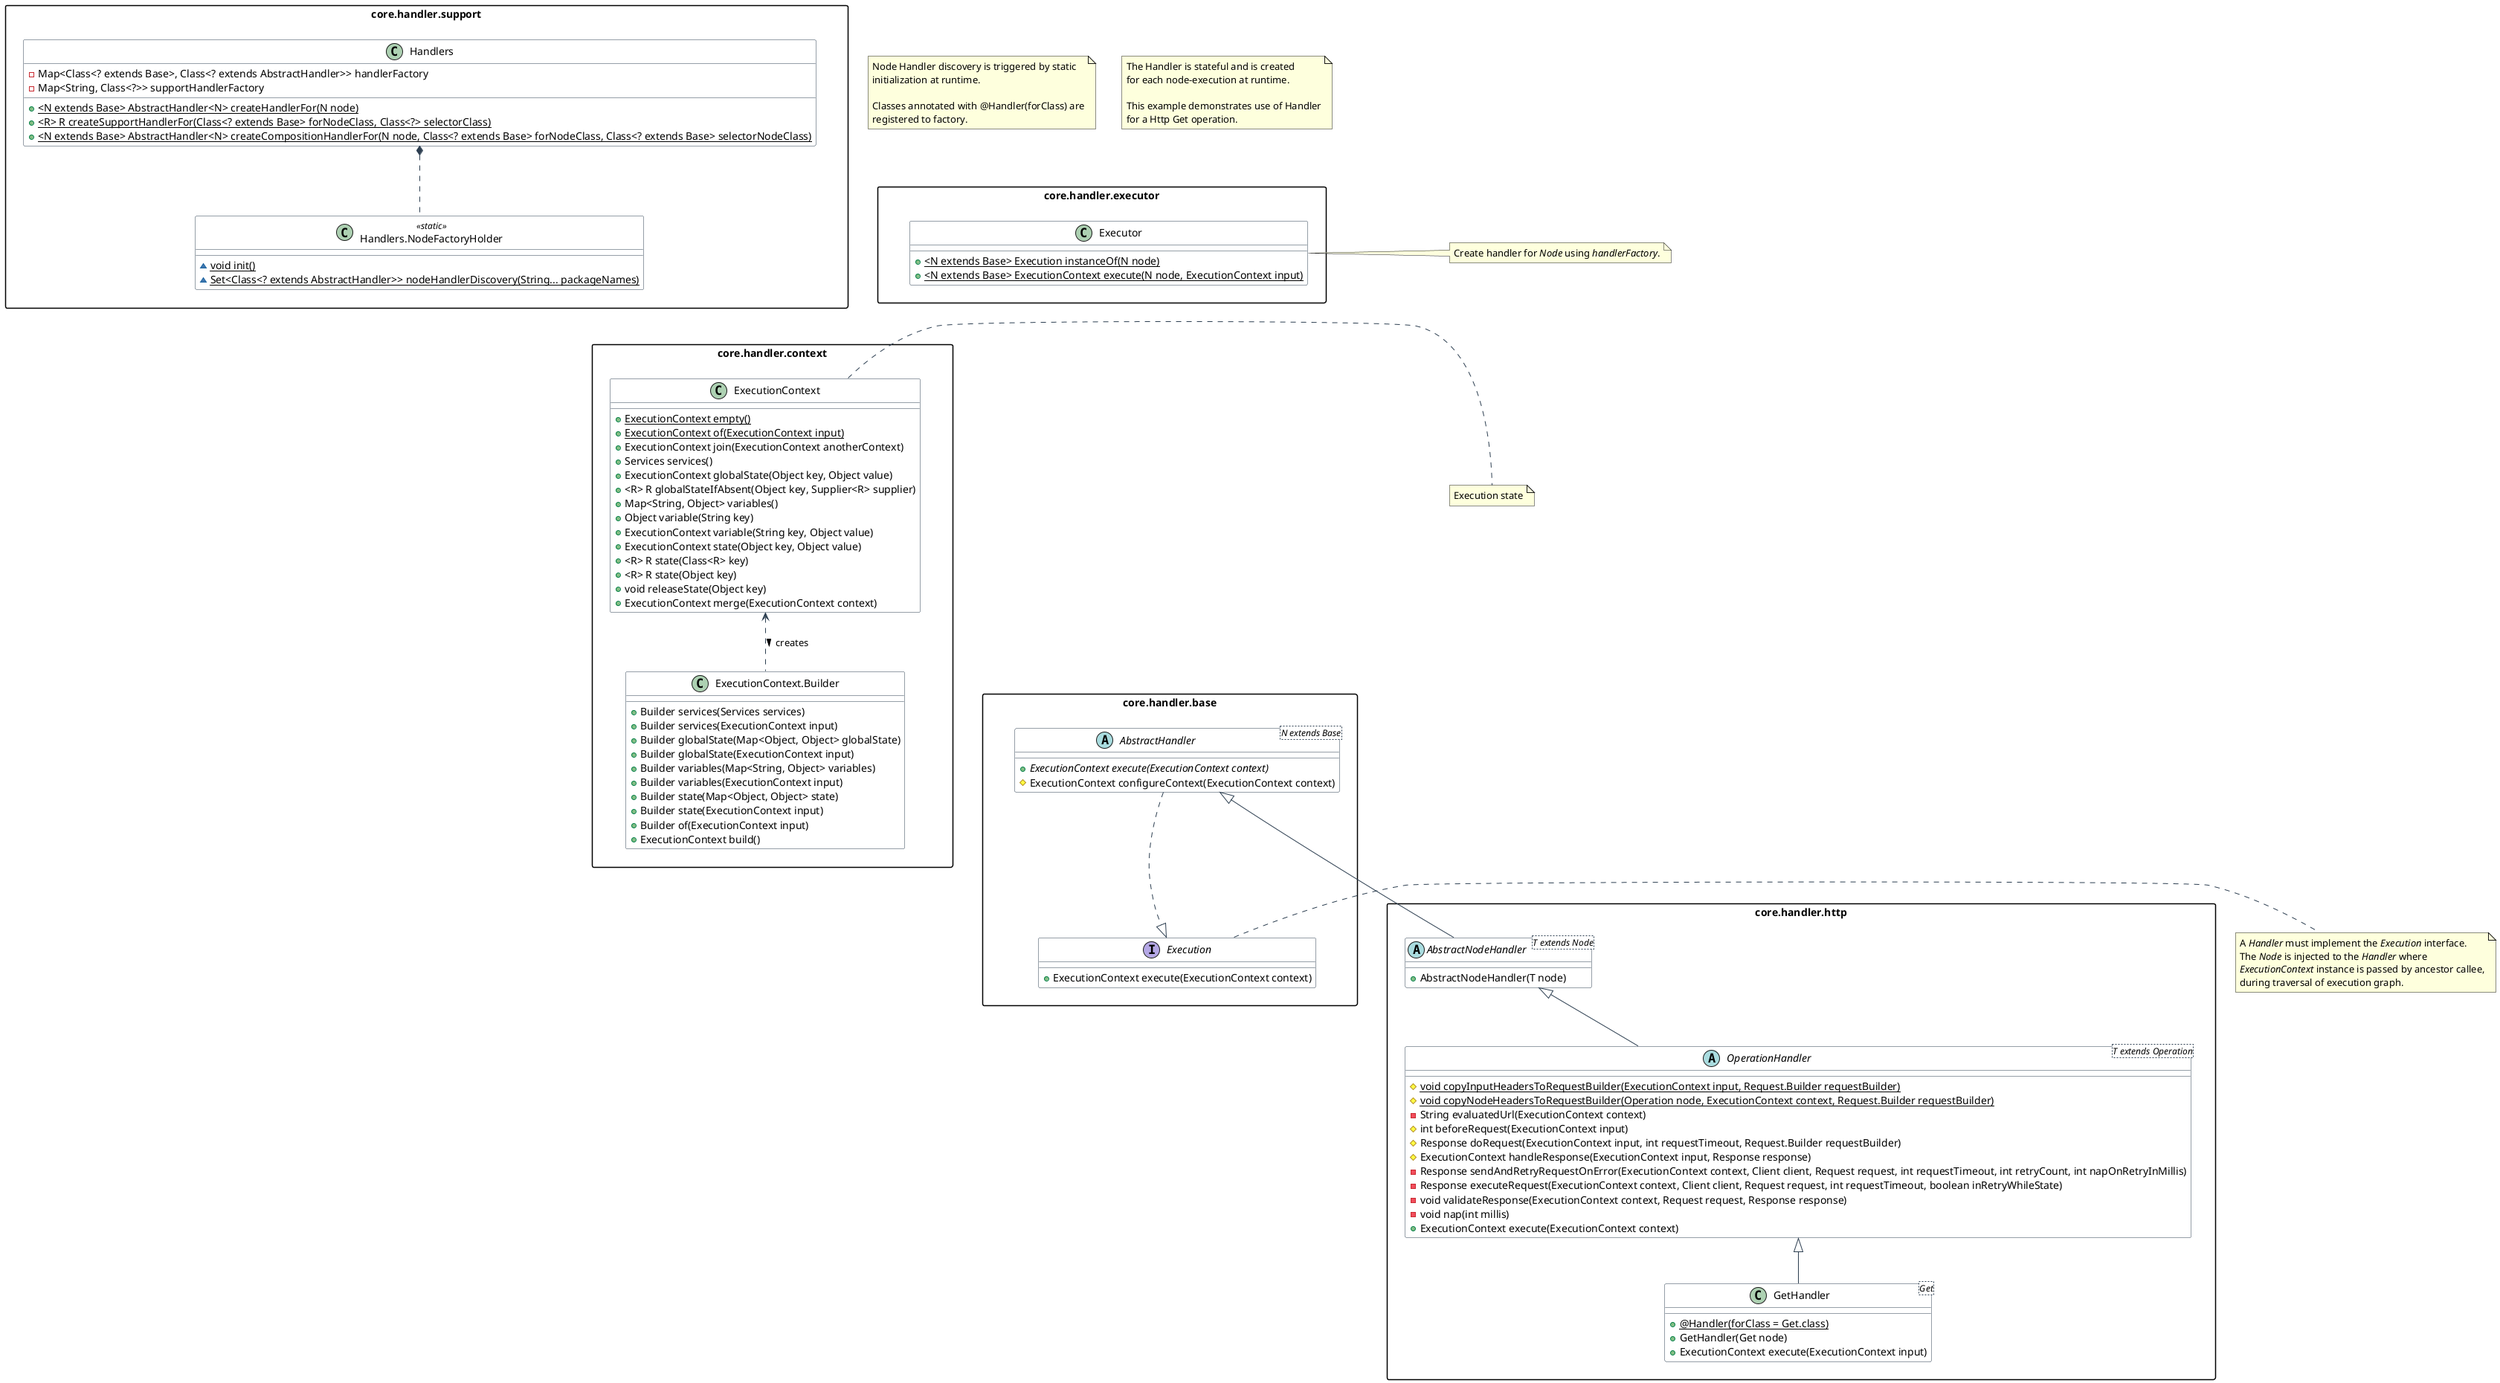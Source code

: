@startuml

skinparam packageStyle rectangle
skinparam class {
    BackgroundColor white
    ArrowColor #2C3E50
    BorderColor #2C3E50
}

' Node Handler discovery note
note as N1
Node Handler discovery is triggered by static
initialization at runtime.

Classes annotated with @Handler(forClass) are
registered to factory.
end note

' Packages
package "core.handler.support" as support {
    class Handlers {
        - Map<Class<? extends Base>, Class<? extends AbstractHandler>> handlerFactory
        - Map<String, Class<?>> supportHandlerFactory
        + {static} <N extends Base> AbstractHandler<N> createHandlerFor(N node)
        + {static} <R> R createSupportHandlerFor(Class<? extends Base> forNodeClass, Class<?> selectorClass)
        + {static} <N extends Base> AbstractHandler<N> createCompositionHandlerFor(N node, Class<? extends Base> forNodeClass, Class<? extends Base> selectorNodeClass)
    }

    class "Handlers.NodeFactoryHolder" as scanner <<static>> {
        ~ {static} void init()
        ~ {static} Set<Class<? extends AbstractHandler>> nodeHandlerDiscovery(String... packageNames)
    }

    Handlers *.. scanner
}

package "core.handler.executor" as executor {
    class Executor {
        + {static} <N extends Base> Execution instanceOf(N node)
        + {static} <N extends Base> ExecutionContext execute(N node, ExecutionContext input)
    }
}

note right of Executor
Create handler for //Node// using //handlerFactory//.
end note

package "core.handler.context" as context {
    class ExecutionContext {
        + {static} ExecutionContext empty()
        + {static} ExecutionContext of(ExecutionContext input)
        + ExecutionContext join(ExecutionContext anotherContext)
        + Services services()
        + ExecutionContext globalState(Object key, Object value)
        + <R> R globalStateIfAbsent(Object key, Supplier<R> supplier)
        + Map<String, Object> variables()
        + Object variable(String key)
        + ExecutionContext variable(String key, Object value)
        + ExecutionContext state(Object key, Object value)
        + <R> R state(Class<R> key)
        + <R> R state(Object key)
        + void releaseState(Object key)
        + ExecutionContext merge(ExecutionContext context)
    }

    class "ExecutionContext.Builder" as ContextBuilder {
        + Builder services(Services services)
        + Builder services(ExecutionContext input)
        + Builder globalState(Map<Object, Object> globalState)
        + Builder globalState(ExecutionContext input)
        + Builder variables(Map<String, Object> variables)
        + Builder variables(ExecutionContext input)
        + Builder state(Map<Object, Object> state)
        + Builder state(ExecutionContext input)
        + Builder of(ExecutionContext input)
        + ExecutionContext build()
    }

    ExecutionContext <.. ContextBuilder : creates >
}

note right of ExecutionContext : Execution state

package "core.handler.base" as base {
    interface Execution {
        + ExecutionContext execute(ExecutionContext context)
    }

    abstract class AbstractHandler<N extends Base> {
        + {abstract} ExecutionContext execute(ExecutionContext context)
        # ExecutionContext configureContext(ExecutionContext context)
    }
}

note right of Execution
A //Handler// must implement the //Execution// interface.
The //Node// is injected to the //Handler// where
//ExecutionContext// instance is passed by ancestor callee,
during traversal of execution graph.
end note

AbstractHandler ..|> Execution

note as N2
The Handler is stateful and is created
for each node-execution at runtime.

This example demonstrates use of Handler
for a Http Get operation.
end note

package "core.handler.http" as handler {
    abstract class AbstractNodeHandler<T extends Node> {
        + AbstractNodeHandler(T node)
    }

    abstract class OperationHandler<T extends Operation> {
        # {static} void copyInputHeadersToRequestBuilder(ExecutionContext input, Request.Builder requestBuilder)
        # {static} void copyNodeHeadersToRequestBuilder(Operation node, ExecutionContext context, Request.Builder requestBuilder)
        - String evaluatedUrl(ExecutionContext context)
        # int beforeRequest(ExecutionContext input)
        # Response doRequest(ExecutionContext input, int requestTimeout, Request.Builder requestBuilder)
        # ExecutionContext handleResponse(ExecutionContext input, Response response)
        - Response sendAndRetryRequestOnError(ExecutionContext context, Client client, Request request, int requestTimeout, int retryCount, int napOnRetryInMillis)
        - Response executeRequest(ExecutionContext context, Client client, Request request, int requestTimeout, boolean inRetryWhileState)
        - void validateResponse(ExecutionContext context, Request request, Response response)
        - void nap(int millis)
        + ExecutionContext execute(ExecutionContext context)
    }

    class GetHandler<Get> {
        + {static} @Handler(forClass = Get.class)
        + GetHandler(Get node)
        + ExecutionContext execute(ExecutionContext input)
    }

    AbstractNodeHandler -up-|> AbstractHandler
    OperationHandler -up-|> AbstractNodeHandler
    GetHandler -up-|> OperationHandler
}

' Layout adjustments
support -[hidden]- executor
executor -[hidden]- context
context -[hidden]- base
support -[hidden]- base
support -[hidden]- handler
AbstractHandler -[hidden]- AbstractNodeHandler

@enduml